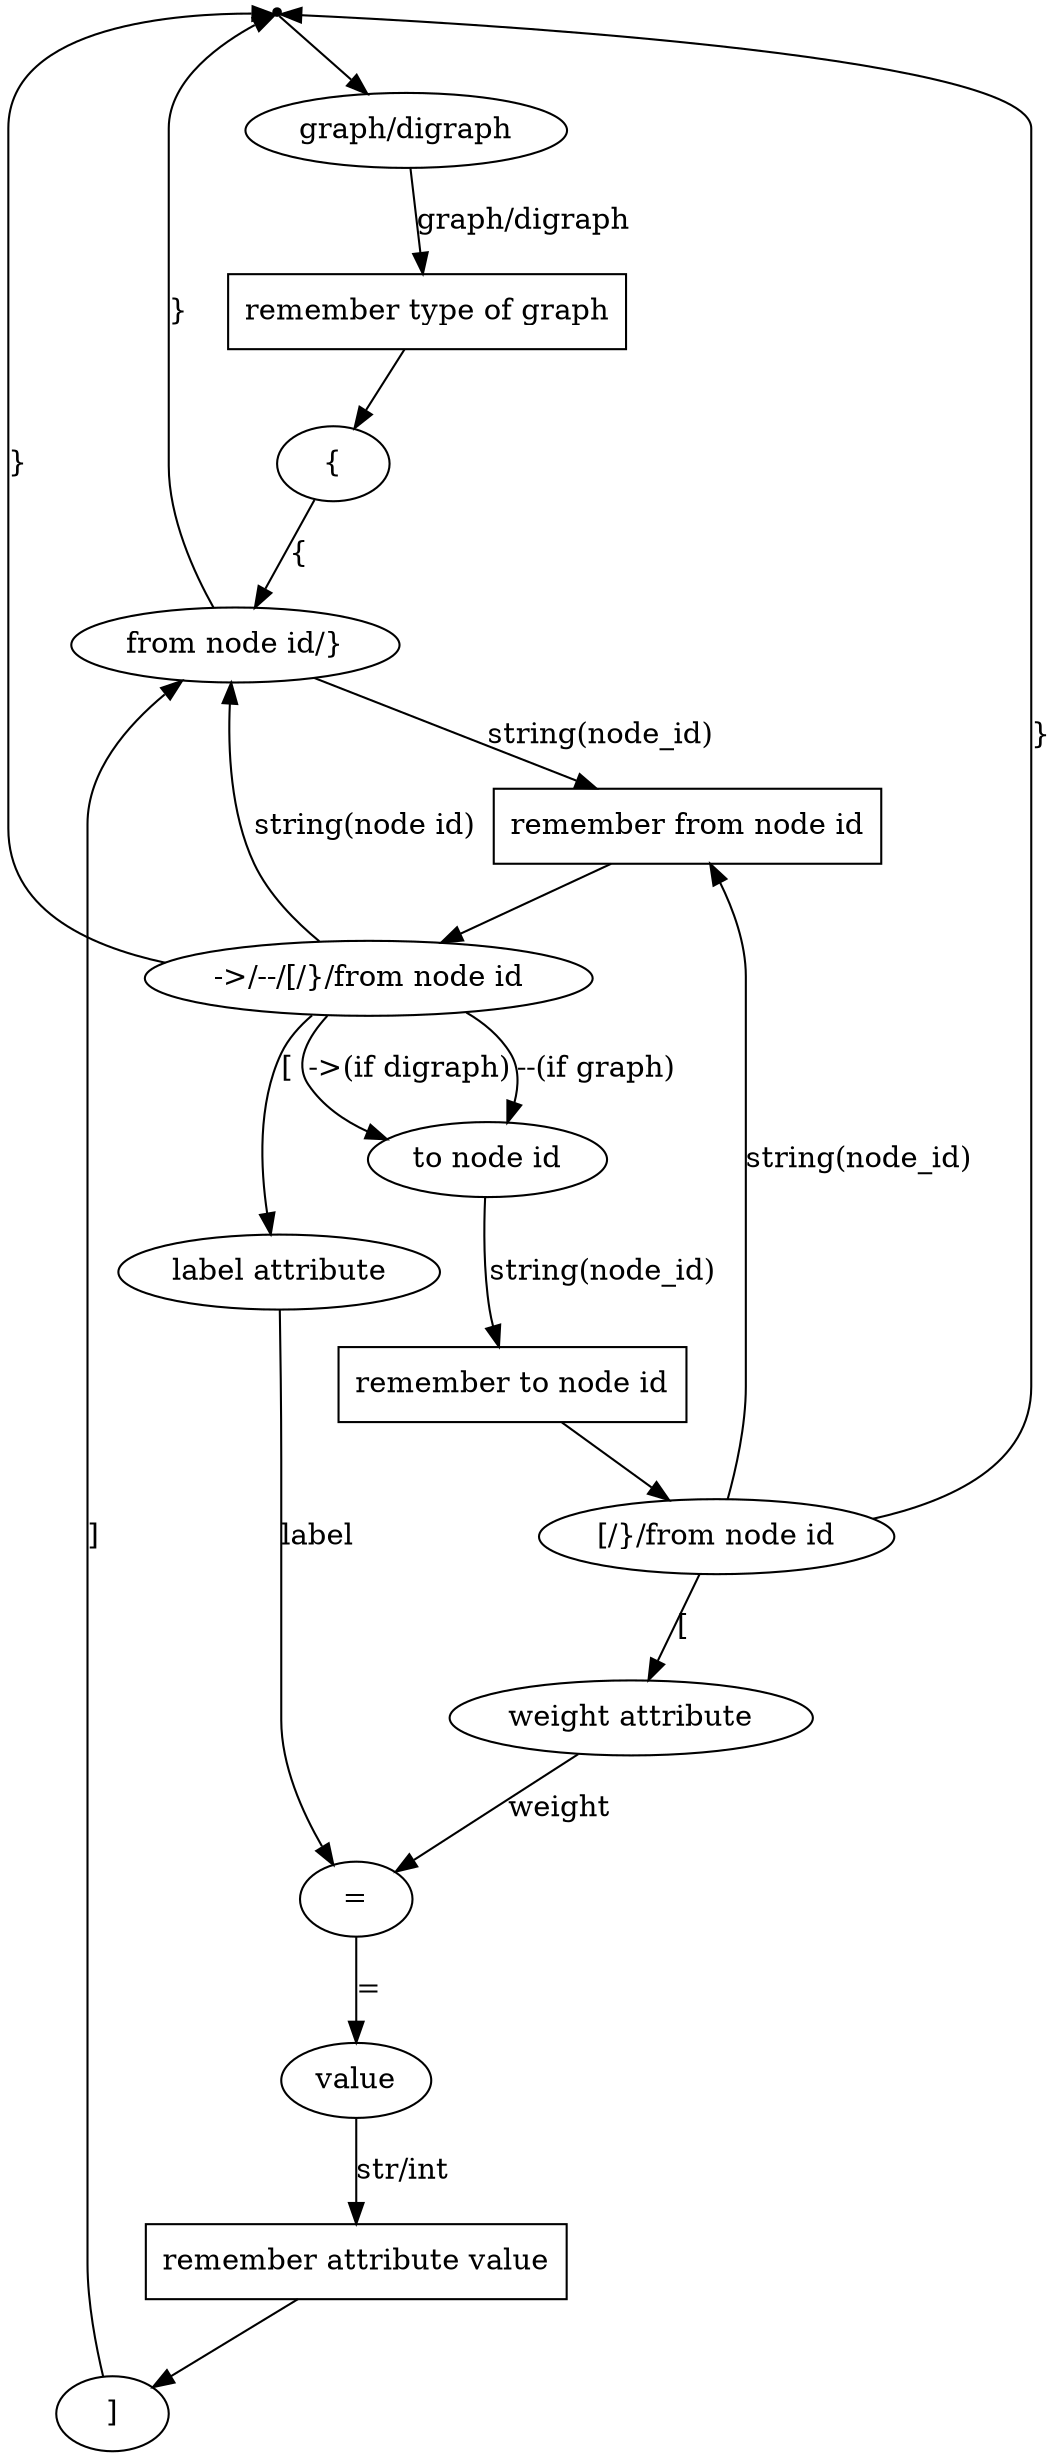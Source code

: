 digraph {
	entrypoint [shape = "point"]
	graph_start [shape = "ellipse" label = "graph/digraph"]
	entrypoint -> graph_start 

	remember_graph_type [shape = "box" label = "remember type of graph"]
	graph_start -> remember_graph_type [label="graph/digraph"]

	open_curly_bracket [shape = "ellipse" label = "{"]
	remember_graph_type -> open_curly_bracket

	from_node_id_or_close_curly_bracket [shape = "ellipse" label = "from node id/}"]
	from_node_id_or_close_curly_bracket -> entrypoint [label = "}"]
	open_curly_bracket -> from_node_id_or_close_curly_bracket [label="{"]

	remember_from_node_id [shape="box" label="remember from node id"]
	from_node_id_or_close_curly_bracket -> remember_from_node_id [label="string(node_id)"]
	remember_from_node_id -> after_from_node_id

	after_from_node_id [shape = "ellipse" label = "->/--/[/}/from node id"]
	to_node_id [shape = "ellipse" label = "to node id"]
	after_from_node_id -> to_node_id [label="->(if digraph)"]
	after_from_node_id -> to_node_id [label="--(if graph)"]
	after_from_node_id -> entrypoint [label = "}"]
	after_from_node_id -> from_node_id_or_close_curly_bracket [label = "string(node id)"]

	label_attr [shape = "ellipse" label = "label attribute"]
	after_from_node_id -> label_attr [label="["] 

	equal [shape = "ellipse" label = "="]
	label_attr -> equal [label="label"]

	remember_to_node_id [shape="box" label="remember to node id"]
	to_node_id -> remember_to_node_id [label="string(node_id)"]

	after_to_node_id [label="[/}/from node id"]
	remember_to_node_id -> after_to_node_id

	after_to_node_id -> entrypoint [label = "}"]
	after_to_node_id -> remember_from_node_id [label = "string(node_id)"]

	weight_attr [shape = "ellipse" label = "weight attribute"]
	after_to_node_id -> weight_attr [label="["] 

	weight_attr -> equal [label="weight"]

	attr_value [shape = "ellipse" label = "value"]
	equal -> attr_value [label="="]

	remember_attr_value [shape="box" label="remember attribute value"]
	attr_value -> remember_attr_value [label="str/int"] 

	close_square_bracket [label = "]"]
	remember_attr_value -> close_square_bracket
	close_square_bracket -> from_node_id_or_close_curly_bracket [label="]"]
}